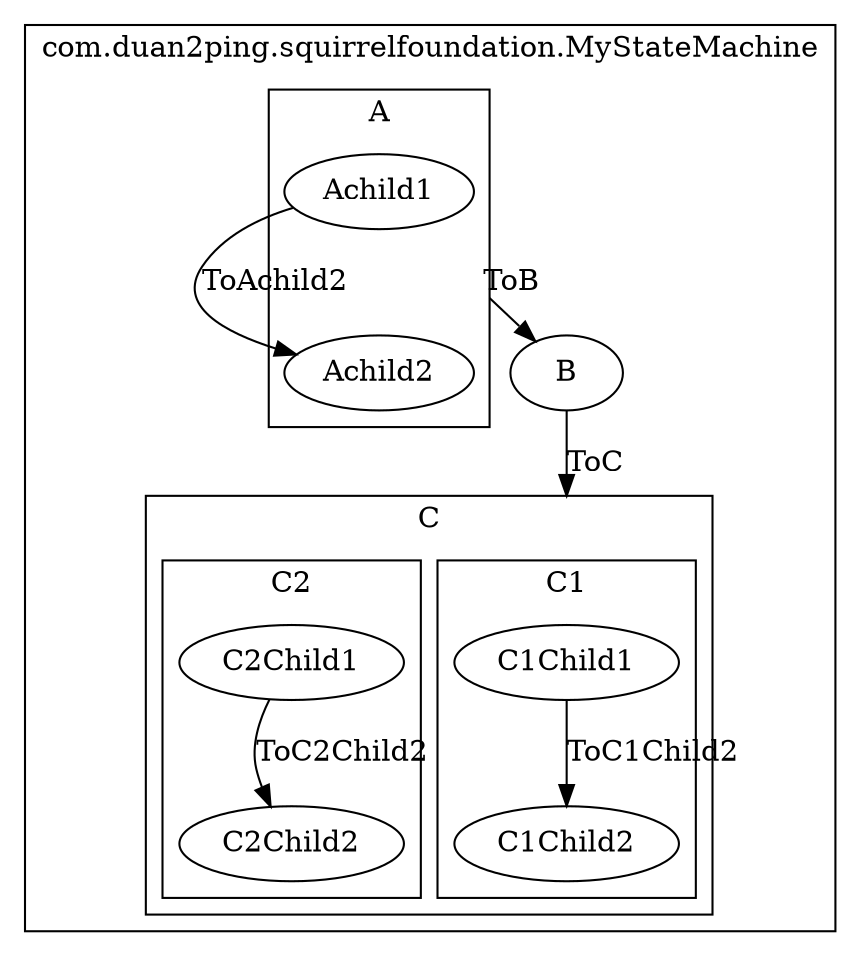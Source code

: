 digraph {
compound=true;
subgraph cluster_StateMachine {
label="com.duan2ping.squirrelfoundation.MyStateMachine";
B [label="B"];
subgraph cluster_A {
label="A";
Achild1 [label="Achild1"];
Achild2 [label="Achild2"];
}
subgraph cluster_C {
label="C";
subgraph cluster_C1 {
label="C1";
C1Child1 [label="C1Child1"];
C1Child2 [label="C1Child2"];
}
subgraph cluster_C2 {
label="C2";
C2Child1 [label="C2Child1"];
C2Child2 [label="C2Child2"];
}
}

B -> C1Child1 [lhead="cluster_C", label="ToC"];
Achild1 -> B [ltail="cluster_A", label="ToB"];
Achild1 -> Achild2 [ label="ToAchild2"];
C1Child1 -> C1Child2 [ label="ToC1Child2"];
C2Child1 -> C2Child2 [ label="ToC2Child2"];}}
